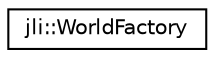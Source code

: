 digraph "Graphical Class Hierarchy"
{
  edge [fontname="Helvetica",fontsize="10",labelfontname="Helvetica",labelfontsize="10"];
  node [fontname="Helvetica",fontsize="10",shape=record];
  rankdir="LR";
  Node1 [label="jli::WorldFactory",height=0.2,width=0.4,color="black", fillcolor="white", style="filled",URL="$classjli_1_1_world_factory.html"];
}
